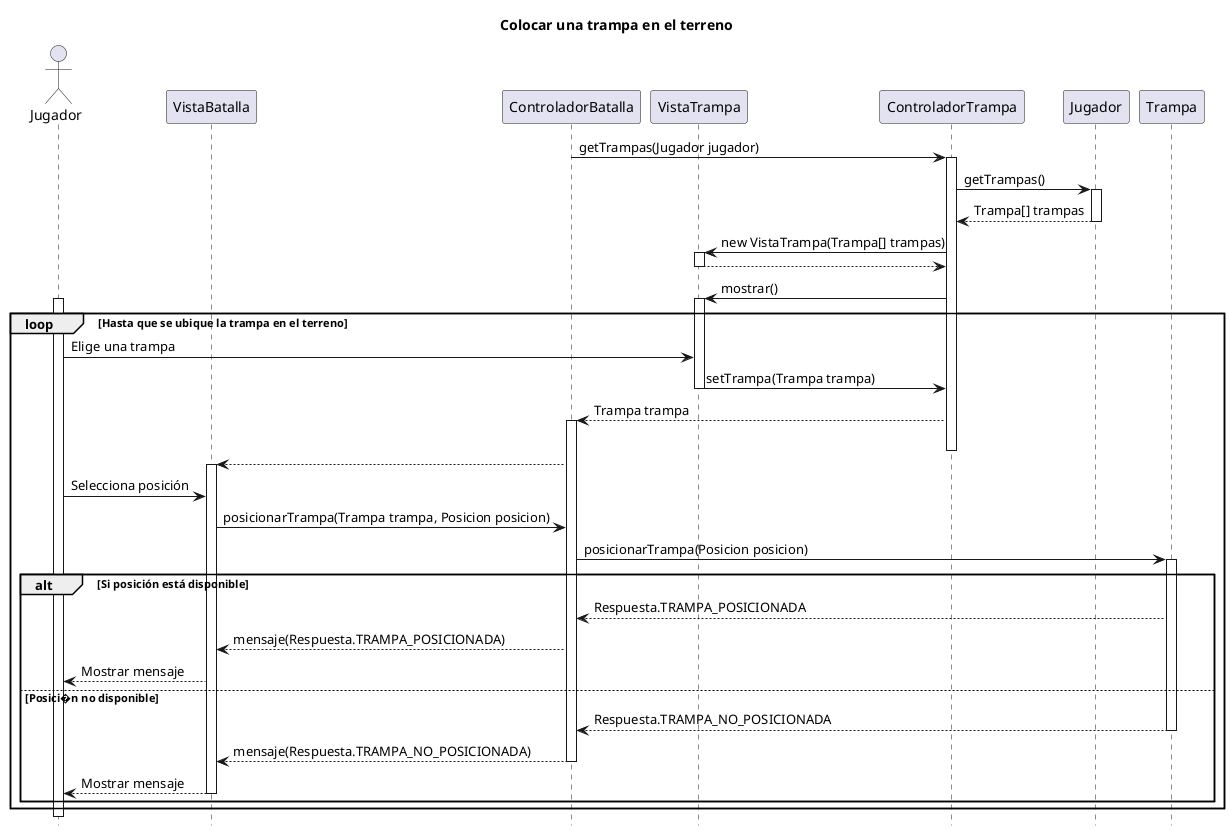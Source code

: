 @startuml
hide footbox
title Colocar una trampa en el terreno

actor Jugador as j

participant VistaBatalla as visBat
participant ControladorBatalla as contBat
participant VistaTrampa as visTram
participant ControladorTrampa as contTram
participant Jugador as jug
participant Trampa as tram

contBat -> contTram : getTrampas(Jugador jugador)
activate contTram

contTram -> jug : getTrampas()
activate jug

jug --> contTram : Trampa[] trampas
deactivate jug

contTram -> visTram : new VistaTrampa(Trampa[] trampas)
activate visTram

visTram --> contTram
deactivate visTram

contTram -> visTram : mostrar()
activate visTram

loop Hasta que se ubique la trampa en el terreno
activate j
j -> visTram : Elige una trampa
visTram -> contTram : setTrampa(Trampa trampa)
deactivate visTram

contTram --> contBat : Trampa trampa
activate contBat
deactivate contTram

contBat --> visBat
activate visBat

j -> visBat : Selecciona posición
visBat -> contBat : posicionarTrampa(Trampa trampa, Posicion posicion)
contBat -> tram : posicionarTrampa(Posicion posicion)
activate tram

alt Si posición está disponible
tram --> contBat : Respuesta.TRAMPA_POSICIONADA
contBat --> visBat : mensaje(Respuesta.TRAMPA_POSICIONADA)
visBat --> j : Mostrar mensaje

else Posici�n no disponible
tram --> contBat : Respuesta.TRAMPA_NO_POSICIONADA
deactivate tram

contBat --> visBat : mensaje(Respuesta.TRAMPA_NO_POSICIONADA)
deactivate contBat

visBat --> j : Mostrar mensaje
deactivate visBat

end

end
@enduml